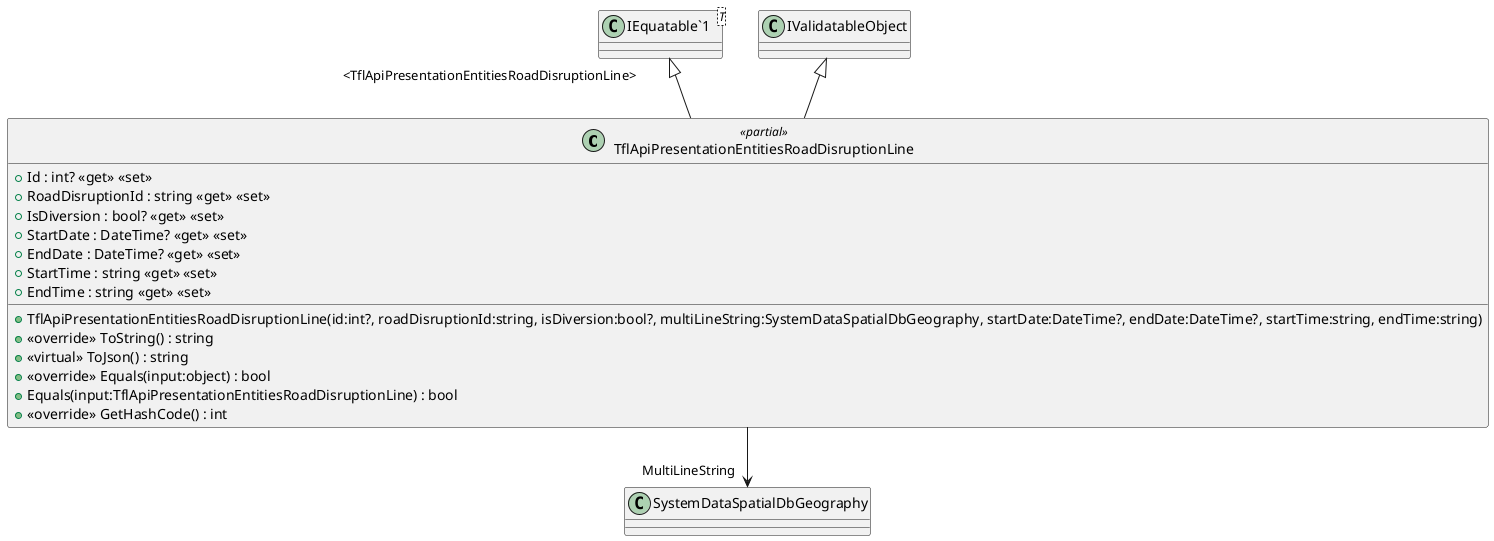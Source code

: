 @startuml
class TflApiPresentationEntitiesRoadDisruptionLine <<partial>> {
    + TflApiPresentationEntitiesRoadDisruptionLine(id:int?, roadDisruptionId:string, isDiversion:bool?, multiLineString:SystemDataSpatialDbGeography, startDate:DateTime?, endDate:DateTime?, startTime:string, endTime:string)
    + Id : int? <<get>> <<set>>
    + RoadDisruptionId : string <<get>> <<set>>
    + IsDiversion : bool? <<get>> <<set>>
    + StartDate : DateTime? <<get>> <<set>>
    + EndDate : DateTime? <<get>> <<set>>
    + StartTime : string <<get>> <<set>>
    + EndTime : string <<get>> <<set>>
    + <<override>> ToString() : string
    + <<virtual>> ToJson() : string
    + <<override>> Equals(input:object) : bool
    + Equals(input:TflApiPresentationEntitiesRoadDisruptionLine) : bool
    + <<override>> GetHashCode() : int
}
class "IEquatable`1"<T> {
}
"IEquatable`1" "<TflApiPresentationEntitiesRoadDisruptionLine>" <|-- TflApiPresentationEntitiesRoadDisruptionLine
IValidatableObject <|-- TflApiPresentationEntitiesRoadDisruptionLine
TflApiPresentationEntitiesRoadDisruptionLine --> "MultiLineString" SystemDataSpatialDbGeography
@enduml
